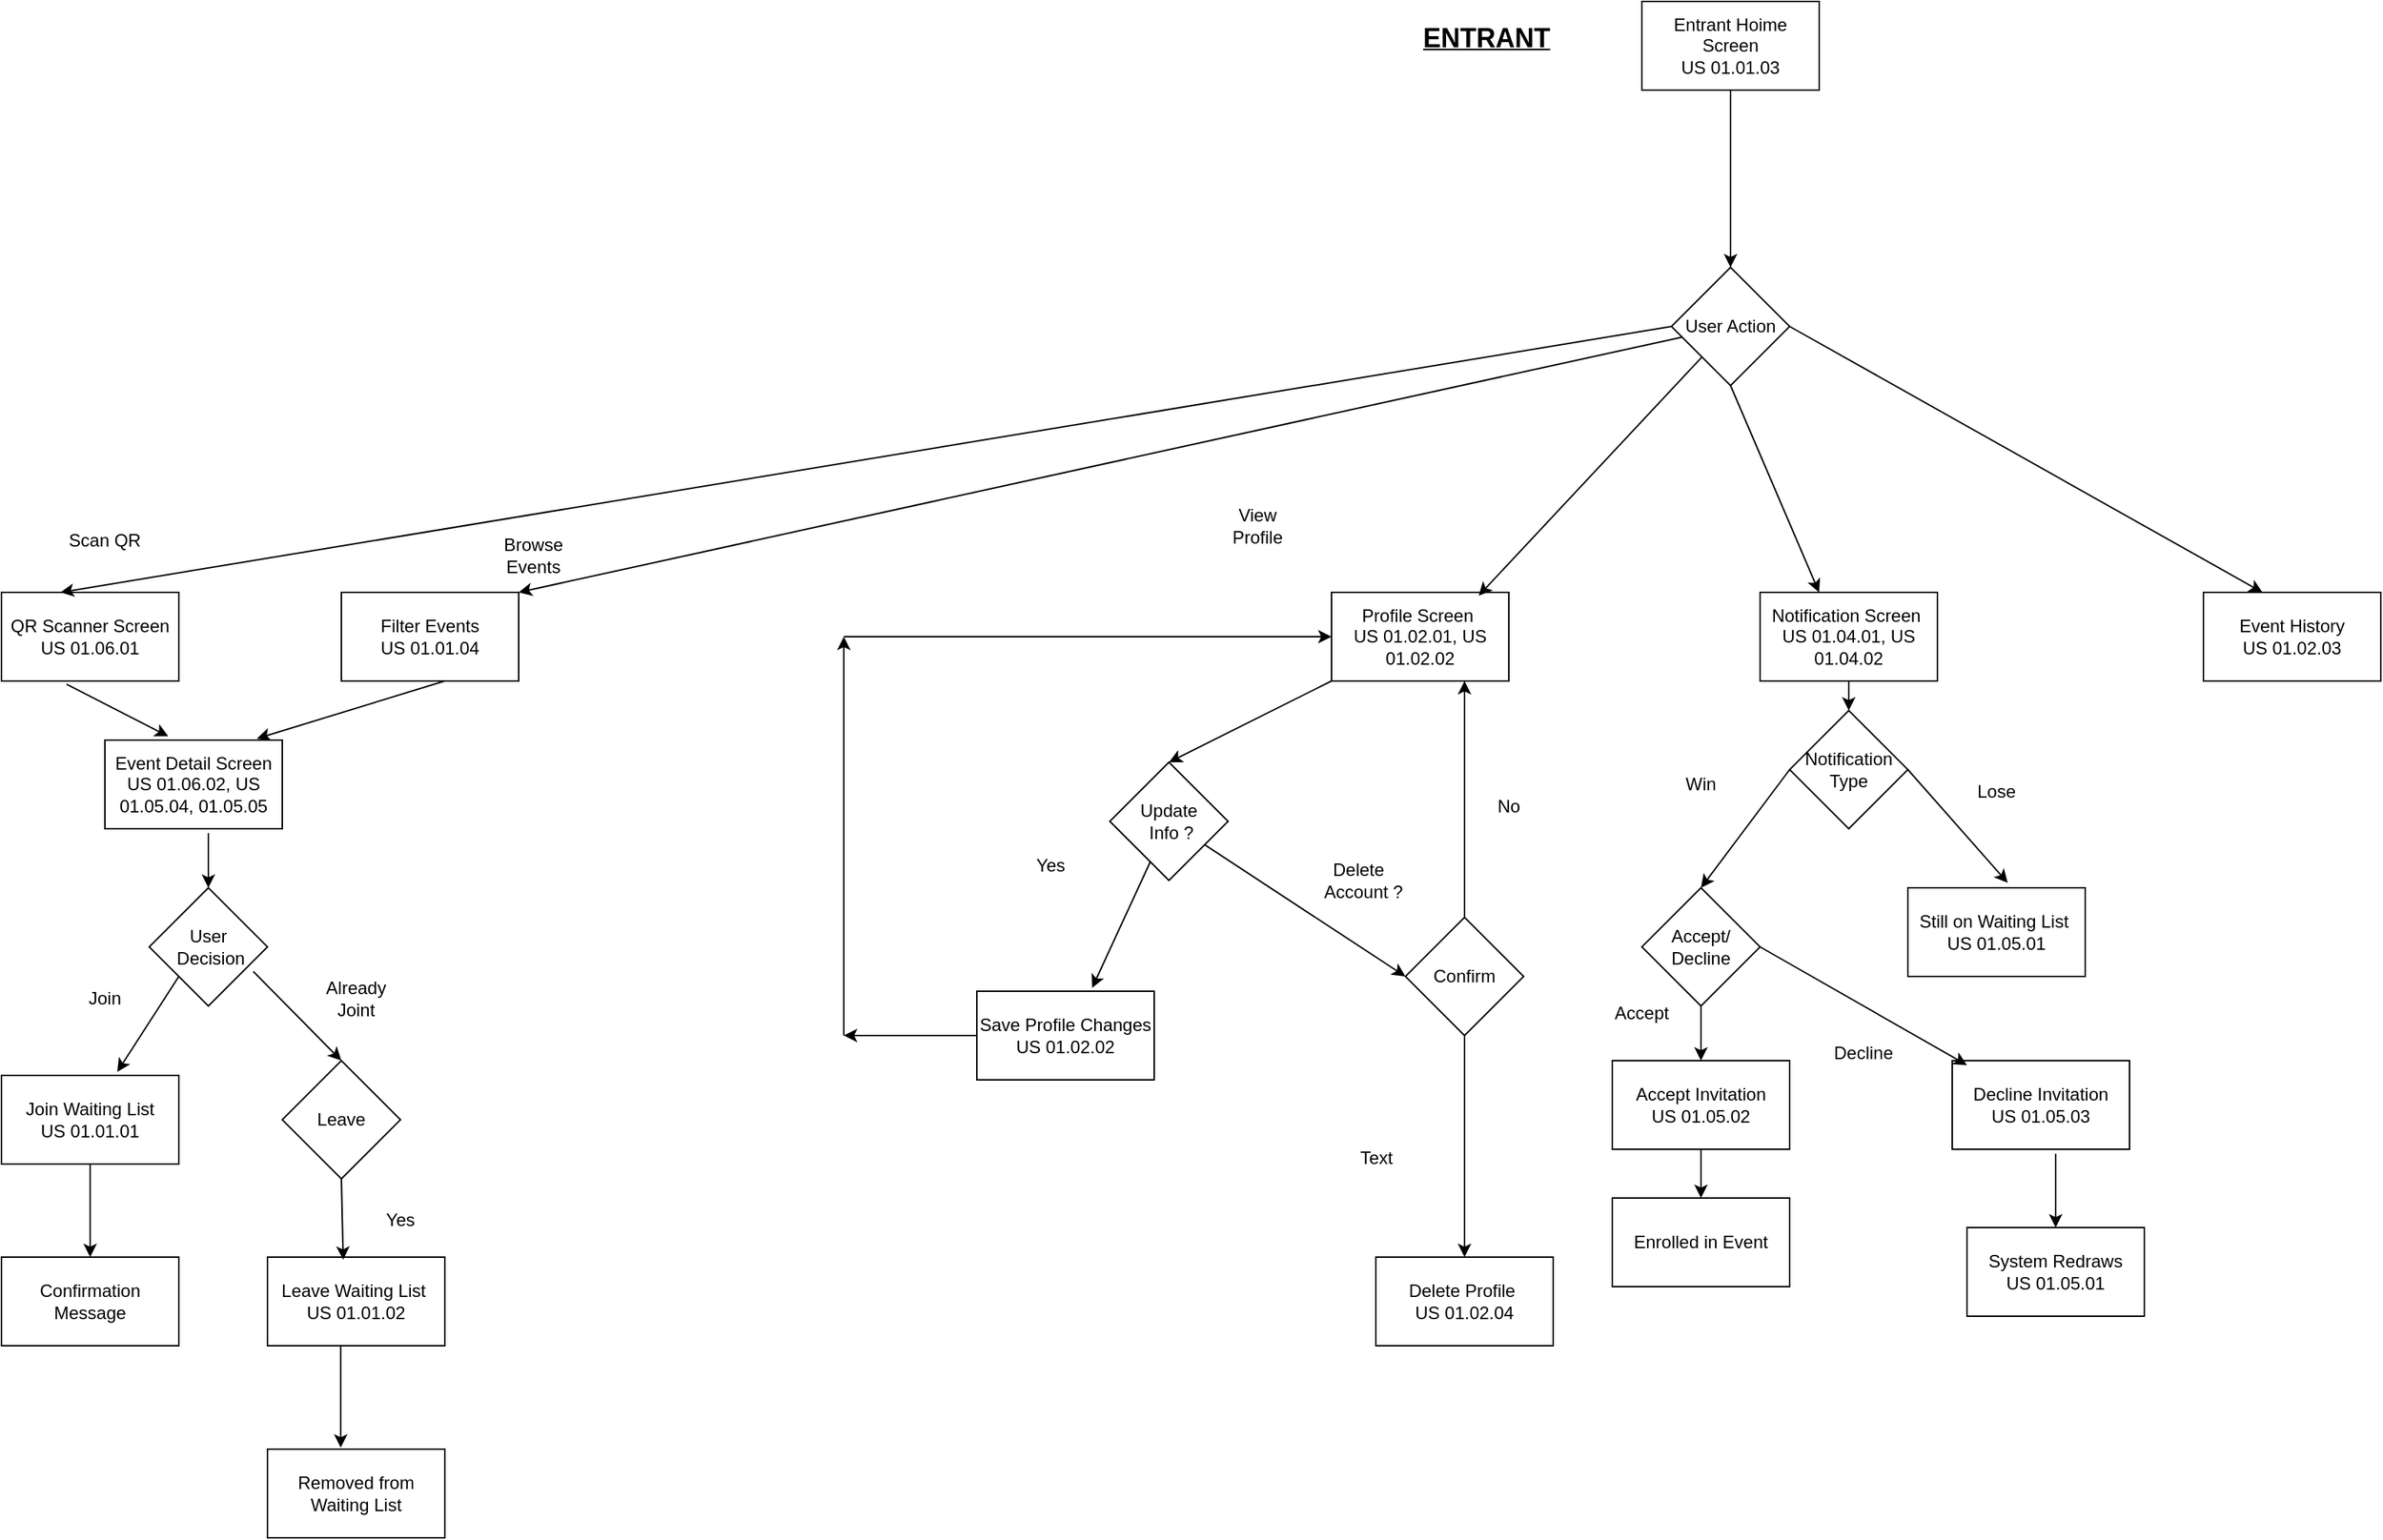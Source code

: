 <mxfile version="28.1.2">
  <diagram name="Page-1" id="TDIs4agkzmpdHli8bAOU">
    <mxGraphModel dx="1028" dy="707" grid="1" gridSize="10" guides="1" tooltips="1" connect="1" arrows="1" fold="1" page="1" pageScale="1" pageWidth="1654" pageHeight="1169" math="0" shadow="0">
      <root>
        <mxCell id="0" />
        <mxCell id="1" parent="0" />
        <mxCell id="u5d0pwJjkVFeFX7DWkDp-1" value="Entrant Hoime Screen&lt;div&gt;US 01.01.03&lt;/div&gt;" style="rounded=0;whiteSpace=wrap;html=1;" parent="1" vertex="1">
          <mxGeometry x="1150" y="40" width="120" height="60" as="geometry" />
        </mxCell>
        <mxCell id="u5d0pwJjkVFeFX7DWkDp-2" value="User Action" style="rhombus;whiteSpace=wrap;html=1;" parent="1" vertex="1">
          <mxGeometry x="1170" y="220" width="80" height="80" as="geometry" />
        </mxCell>
        <mxCell id="u5d0pwJjkVFeFX7DWkDp-3" value="" style="endArrow=classic;html=1;rounded=0;exitX=0.5;exitY=1;exitDx=0;exitDy=0;entryX=0.5;entryY=0;entryDx=0;entryDy=0;" parent="1" source="u5d0pwJjkVFeFX7DWkDp-1" target="u5d0pwJjkVFeFX7DWkDp-2" edge="1">
          <mxGeometry width="50" height="50" relative="1" as="geometry">
            <mxPoint x="500" y="390" as="sourcePoint" />
            <mxPoint x="550" y="340" as="targetPoint" />
          </mxGeometry>
        </mxCell>
        <mxCell id="u5d0pwJjkVFeFX7DWkDp-5" value="&lt;span style=&quot;background-color: transparent; color: light-dark(rgb(0, 0, 0), rgb(255, 255, 255));&quot;&gt;QR Scanner Screen&lt;/span&gt;&lt;div&gt;US 01.06.01&lt;/div&gt;" style="rounded=0;whiteSpace=wrap;html=1;" parent="1" vertex="1">
          <mxGeometry x="40" y="440" width="120" height="60" as="geometry" />
        </mxCell>
        <mxCell id="u5d0pwJjkVFeFX7DWkDp-6" value="&lt;div&gt;Filter Events&lt;/div&gt;&lt;div&gt;US 01.01.04&lt;/div&gt;" style="rounded=0;whiteSpace=wrap;html=1;" parent="1" vertex="1">
          <mxGeometry x="270" y="440" width="120" height="60" as="geometry" />
        </mxCell>
        <mxCell id="u5d0pwJjkVFeFX7DWkDp-8" value="Event Detail Screen&lt;div&gt;US 01.06.02, US 01.05.04, 01.05.05&lt;/div&gt;" style="rounded=0;whiteSpace=wrap;html=1;" parent="1" vertex="1">
          <mxGeometry x="110" y="540" width="120" height="60" as="geometry" />
        </mxCell>
        <mxCell id="u5d0pwJjkVFeFX7DWkDp-9" value="User&lt;div&gt;&amp;nbsp;Decision&lt;/div&gt;" style="rhombus;whiteSpace=wrap;html=1;" parent="1" vertex="1">
          <mxGeometry x="140" y="640" width="80" height="80" as="geometry" />
        </mxCell>
        <mxCell id="u5d0pwJjkVFeFX7DWkDp-10" value="&lt;div&gt;Join Waiting List&lt;/div&gt;&lt;div&gt;US 01.01.01&lt;/div&gt;" style="rounded=0;whiteSpace=wrap;html=1;" parent="1" vertex="1">
          <mxGeometry x="40" y="767" width="120" height="60" as="geometry" />
        </mxCell>
        <mxCell id="u5d0pwJjkVFeFX7DWkDp-11" value="Leave" style="rhombus;whiteSpace=wrap;html=1;" parent="1" vertex="1">
          <mxGeometry x="230" y="757" width="80" height="80" as="geometry" />
        </mxCell>
        <mxCell id="u5d0pwJjkVFeFX7DWkDp-13" value="Confirmation Message" style="rounded=0;whiteSpace=wrap;html=1;" parent="1" vertex="1">
          <mxGeometry x="40" y="890" width="120" height="60" as="geometry" />
        </mxCell>
        <mxCell id="u5d0pwJjkVFeFX7DWkDp-15" value="Leave Waiting List&amp;nbsp;&lt;div&gt;US 01.01.02&lt;/div&gt;" style="rounded=0;whiteSpace=wrap;html=1;" parent="1" vertex="1">
          <mxGeometry x="220" y="890" width="120" height="60" as="geometry" />
        </mxCell>
        <mxCell id="u5d0pwJjkVFeFX7DWkDp-16" value="Removed from Waiting List" style="rounded=0;whiteSpace=wrap;html=1;" parent="1" vertex="1">
          <mxGeometry x="220" y="1020" width="120" height="60" as="geometry" />
        </mxCell>
        <mxCell id="u5d0pwJjkVFeFX7DWkDp-23" value="" style="endArrow=classic;html=1;rounded=0;exitX=0;exitY=0.5;exitDx=0;exitDy=0;entryX=0.333;entryY=0;entryDx=0;entryDy=0;entryPerimeter=0;" parent="1" source="u5d0pwJjkVFeFX7DWkDp-2" target="u5d0pwJjkVFeFX7DWkDp-5" edge="1">
          <mxGeometry width="50" height="50" relative="1" as="geometry">
            <mxPoint x="670" y="300" as="sourcePoint" />
            <mxPoint x="240" y="420" as="targetPoint" />
          </mxGeometry>
        </mxCell>
        <mxCell id="u5d0pwJjkVFeFX7DWkDp-24" value="" style="endArrow=classic;html=1;rounded=0;entryX=1;entryY=0;entryDx=0;entryDy=0;" parent="1" source="u5d0pwJjkVFeFX7DWkDp-2" target="u5d0pwJjkVFeFX7DWkDp-6" edge="1">
          <mxGeometry width="50" height="50" relative="1" as="geometry">
            <mxPoint x="820" y="220" as="sourcePoint" />
            <mxPoint x="880" y="420" as="targetPoint" />
          </mxGeometry>
        </mxCell>
        <mxCell id="u5d0pwJjkVFeFX7DWkDp-27" value="Scan QR" style="text;html=1;align=center;verticalAlign=middle;whiteSpace=wrap;rounded=0;" parent="1" vertex="1">
          <mxGeometry x="80" y="390" width="60" height="30" as="geometry" />
        </mxCell>
        <mxCell id="u5d0pwJjkVFeFX7DWkDp-30" value="Browse Events" style="text;html=1;align=center;verticalAlign=middle;whiteSpace=wrap;rounded=0;" parent="1" vertex="1">
          <mxGeometry x="370" y="400" width="60" height="30" as="geometry" />
        </mxCell>
        <mxCell id="u5d0pwJjkVFeFX7DWkDp-32" value="" style="endArrow=classic;html=1;rounded=0;exitX=0.367;exitY=1.037;exitDx=0;exitDy=0;exitPerimeter=0;entryX=0.357;entryY=-0.043;entryDx=0;entryDy=0;entryPerimeter=0;" parent="1" source="u5d0pwJjkVFeFX7DWkDp-5" target="u5d0pwJjkVFeFX7DWkDp-8" edge="1">
          <mxGeometry width="50" height="50" relative="1" as="geometry">
            <mxPoint x="250" y="550" as="sourcePoint" />
            <mxPoint x="300" y="500" as="targetPoint" />
          </mxGeometry>
        </mxCell>
        <mxCell id="u5d0pwJjkVFeFX7DWkDp-34" value="" style="endArrow=classic;html=1;rounded=0;exitX=0.583;exitY=1;exitDx=0;exitDy=0;exitPerimeter=0;entryX=0.857;entryY=-0.017;entryDx=0;entryDy=0;entryPerimeter=0;" parent="1" source="u5d0pwJjkVFeFX7DWkDp-6" target="u5d0pwJjkVFeFX7DWkDp-8" edge="1">
          <mxGeometry width="50" height="50" relative="1" as="geometry">
            <mxPoint x="410" y="640" as="sourcePoint" />
            <mxPoint x="460" y="590" as="targetPoint" />
          </mxGeometry>
        </mxCell>
        <mxCell id="u5d0pwJjkVFeFX7DWkDp-36" value="" style="endArrow=classic;html=1;rounded=0;entryX=0.5;entryY=0;entryDx=0;entryDy=0;" parent="1" target="u5d0pwJjkVFeFX7DWkDp-9" edge="1">
          <mxGeometry width="50" height="50" relative="1" as="geometry">
            <mxPoint x="180" y="603" as="sourcePoint" />
            <mxPoint x="360" y="540" as="targetPoint" />
          </mxGeometry>
        </mxCell>
        <mxCell id="u5d0pwJjkVFeFX7DWkDp-37" value="" style="endArrow=classic;html=1;rounded=0;exitX=0;exitY=1;exitDx=0;exitDy=0;entryX=0.653;entryY=-0.04;entryDx=0;entryDy=0;entryPerimeter=0;" parent="1" source="u5d0pwJjkVFeFX7DWkDp-9" target="u5d0pwJjkVFeFX7DWkDp-10" edge="1">
          <mxGeometry width="50" height="50" relative="1" as="geometry">
            <mxPoint x="370" y="730" as="sourcePoint" />
            <mxPoint x="420" y="680" as="targetPoint" />
          </mxGeometry>
        </mxCell>
        <mxCell id="u5d0pwJjkVFeFX7DWkDp-38" value="" style="endArrow=classic;html=1;rounded=0;exitX=0.88;exitY=0.708;exitDx=0;exitDy=0;exitPerimeter=0;entryX=0.5;entryY=0;entryDx=0;entryDy=0;" parent="1" source="u5d0pwJjkVFeFX7DWkDp-9" target="u5d0pwJjkVFeFX7DWkDp-11" edge="1">
          <mxGeometry width="50" height="50" relative="1" as="geometry">
            <mxPoint x="370" y="730" as="sourcePoint" />
            <mxPoint x="420" y="680" as="targetPoint" />
          </mxGeometry>
        </mxCell>
        <mxCell id="u5d0pwJjkVFeFX7DWkDp-39" value="Already Joint" style="text;html=1;align=center;verticalAlign=middle;whiteSpace=wrap;rounded=0;" parent="1" vertex="1">
          <mxGeometry x="250" y="700" width="60" height="30" as="geometry" />
        </mxCell>
        <mxCell id="u5d0pwJjkVFeFX7DWkDp-40" value="Join" style="text;html=1;align=center;verticalAlign=middle;whiteSpace=wrap;rounded=0;" parent="1" vertex="1">
          <mxGeometry x="80" y="700" width="60" height="30" as="geometry" />
        </mxCell>
        <mxCell id="u5d0pwJjkVFeFX7DWkDp-41" value="" style="endArrow=classic;html=1;rounded=0;exitX=0.5;exitY=1;exitDx=0;exitDy=0;entryX=0.5;entryY=0;entryDx=0;entryDy=0;" parent="1" source="u5d0pwJjkVFeFX7DWkDp-10" target="u5d0pwJjkVFeFX7DWkDp-13" edge="1">
          <mxGeometry width="50" height="50" relative="1" as="geometry">
            <mxPoint x="370" y="730" as="sourcePoint" />
            <mxPoint x="420" y="680" as="targetPoint" />
          </mxGeometry>
        </mxCell>
        <mxCell id="u5d0pwJjkVFeFX7DWkDp-42" value="" style="endArrow=classic;html=1;rounded=0;entryX=0.427;entryY=0.03;entryDx=0;entryDy=0;exitX=0.5;exitY=1;exitDx=0;exitDy=0;entryPerimeter=0;" parent="1" source="u5d0pwJjkVFeFX7DWkDp-11" target="u5d0pwJjkVFeFX7DWkDp-15" edge="1">
          <mxGeometry width="50" height="50" relative="1" as="geometry">
            <mxPoint x="370" y="730" as="sourcePoint" />
            <mxPoint x="420" y="680" as="targetPoint" />
          </mxGeometry>
        </mxCell>
        <mxCell id="u5d0pwJjkVFeFX7DWkDp-43" value="Yes" style="text;html=1;align=center;verticalAlign=middle;whiteSpace=wrap;rounded=0;" parent="1" vertex="1">
          <mxGeometry x="280" y="850" width="60" height="30" as="geometry" />
        </mxCell>
        <mxCell id="u5d0pwJjkVFeFX7DWkDp-44" value="" style="endArrow=classic;html=1;rounded=0;exitX=0.413;exitY=0.99;exitDx=0;exitDy=0;exitPerimeter=0;entryX=0.413;entryY=-0.017;entryDx=0;entryDy=0;entryPerimeter=0;" parent="1" source="u5d0pwJjkVFeFX7DWkDp-15" target="u5d0pwJjkVFeFX7DWkDp-16" edge="1">
          <mxGeometry width="50" height="50" relative="1" as="geometry">
            <mxPoint x="370" y="1030" as="sourcePoint" />
            <mxPoint x="420" y="980" as="targetPoint" />
          </mxGeometry>
        </mxCell>
        <mxCell id="u5d0pwJjkVFeFX7DWkDp-45" value="Profile Screen&amp;nbsp;&lt;div&gt;US 01.02.01,&amp;nbsp;&lt;span style=&quot;background-color: transparent; color: light-dark(rgb(0, 0, 0), rgb(255, 255, 255));&quot;&gt;US 01.02.02&lt;/span&gt;&lt;/div&gt;" style="rounded=0;whiteSpace=wrap;html=1;" parent="1" vertex="1">
          <mxGeometry x="940" y="440" width="120" height="60" as="geometry" />
        </mxCell>
        <mxCell id="u5d0pwJjkVFeFX7DWkDp-46" value="" style="endArrow=classic;html=1;rounded=0;entryX=0.83;entryY=0.037;entryDx=0;entryDy=0;entryPerimeter=0;" parent="1" source="u5d0pwJjkVFeFX7DWkDp-2" target="u5d0pwJjkVFeFX7DWkDp-45" edge="1">
          <mxGeometry width="50" height="50" relative="1" as="geometry">
            <mxPoint x="880" y="420" as="sourcePoint" />
            <mxPoint x="990" y="540" as="targetPoint" />
          </mxGeometry>
        </mxCell>
        <mxCell id="u5d0pwJjkVFeFX7DWkDp-47" value="" style="endArrow=classic;html=1;rounded=0;entryX=0.65;entryY=-0.037;entryDx=0;entryDy=0;entryPerimeter=0;" parent="1" source="u5d0pwJjkVFeFX7DWkDp-50" target="u5d0pwJjkVFeFX7DWkDp-51" edge="1">
          <mxGeometry width="50" height="50" relative="1" as="geometry">
            <mxPoint x="570" y="630" as="sourcePoint" />
            <mxPoint x="605" y="595" as="targetPoint" />
          </mxGeometry>
        </mxCell>
        <mxCell id="u5d0pwJjkVFeFX7DWkDp-49" value="View Profile" style="text;html=1;align=center;verticalAlign=middle;whiteSpace=wrap;rounded=0;" parent="1" vertex="1">
          <mxGeometry x="860" y="380" width="60" height="30" as="geometry" />
        </mxCell>
        <mxCell id="u5d0pwJjkVFeFX7DWkDp-50" value="Update&lt;div&gt;&amp;nbsp;Info ?&lt;/div&gt;" style="rhombus;whiteSpace=wrap;html=1;" parent="1" vertex="1">
          <mxGeometry x="790" y="555" width="80" height="80" as="geometry" />
        </mxCell>
        <mxCell id="u5d0pwJjkVFeFX7DWkDp-51" value="Save Profile Changes&lt;div&gt;US 01.02.02&lt;/div&gt;" style="rounded=0;whiteSpace=wrap;html=1;" parent="1" vertex="1">
          <mxGeometry x="700" y="710" width="120" height="60" as="geometry" />
        </mxCell>
        <mxCell id="u5d0pwJjkVFeFX7DWkDp-52" value="" style="endArrow=classic;html=1;rounded=0;exitX=0;exitY=1;exitDx=0;exitDy=0;entryX=0.5;entryY=0;entryDx=0;entryDy=0;" parent="1" source="u5d0pwJjkVFeFX7DWkDp-45" target="u5d0pwJjkVFeFX7DWkDp-50" edge="1">
          <mxGeometry width="50" height="50" relative="1" as="geometry">
            <mxPoint x="730" y="630" as="sourcePoint" />
            <mxPoint x="780" y="580" as="targetPoint" />
          </mxGeometry>
        </mxCell>
        <mxCell id="u5d0pwJjkVFeFX7DWkDp-53" value="Yes" style="text;html=1;align=center;verticalAlign=middle;whiteSpace=wrap;rounded=0;" parent="1" vertex="1">
          <mxGeometry x="720" y="610" width="60" height="30" as="geometry" />
        </mxCell>
        <mxCell id="u5d0pwJjkVFeFX7DWkDp-54" value="" style="endArrow=classic;html=1;rounded=0;entryX=0;entryY=0.5;entryDx=0;entryDy=0;" parent="1" source="u5d0pwJjkVFeFX7DWkDp-50" target="u5d0pwJjkVFeFX7DWkDp-57" edge="1">
          <mxGeometry width="50" height="50" relative="1" as="geometry">
            <mxPoint x="730" y="630" as="sourcePoint" />
            <mxPoint x="875.517" y="700" as="targetPoint" />
            <Array as="points" />
          </mxGeometry>
        </mxCell>
        <mxCell id="u5d0pwJjkVFeFX7DWkDp-56" value="Delete&amp;nbsp; &amp;nbsp;Account ?" style="text;html=1;align=center;verticalAlign=middle;whiteSpace=wrap;rounded=0;" parent="1" vertex="1">
          <mxGeometry x="930" y="620" width="60" height="30" as="geometry" />
        </mxCell>
        <mxCell id="u5d0pwJjkVFeFX7DWkDp-57" value="Confirm" style="rhombus;whiteSpace=wrap;html=1;" parent="1" vertex="1">
          <mxGeometry x="990" y="660" width="80" height="80" as="geometry" />
        </mxCell>
        <mxCell id="u5d0pwJjkVFeFX7DWkDp-58" value="" style="endArrow=classic;html=1;rounded=0;entryX=0.75;entryY=1;entryDx=0;entryDy=0;exitX=0.5;exitY=0;exitDx=0;exitDy=0;" parent="1" source="u5d0pwJjkVFeFX7DWkDp-57" target="u5d0pwJjkVFeFX7DWkDp-45" edge="1">
          <mxGeometry width="50" height="50" relative="1" as="geometry">
            <mxPoint x="730" y="630" as="sourcePoint" />
            <mxPoint x="780" y="580" as="targetPoint" />
          </mxGeometry>
        </mxCell>
        <mxCell id="u5d0pwJjkVFeFX7DWkDp-59" value="No" style="text;html=1;align=center;verticalAlign=middle;whiteSpace=wrap;rounded=0;" parent="1" vertex="1">
          <mxGeometry x="1030" y="570" width="60" height="30" as="geometry" />
        </mxCell>
        <mxCell id="u5d0pwJjkVFeFX7DWkDp-62" value="Delete Profile&amp;nbsp;&lt;div&gt;US 01.02.04&lt;/div&gt;" style="rounded=0;whiteSpace=wrap;html=1;" parent="1" vertex="1">
          <mxGeometry x="970" y="890" width="120" height="60" as="geometry" />
        </mxCell>
        <mxCell id="u5d0pwJjkVFeFX7DWkDp-63" value="" style="endArrow=classic;html=1;rounded=0;exitX=0.5;exitY=1;exitDx=0;exitDy=0;entryX=0.5;entryY=0;entryDx=0;entryDy=0;" parent="1" source="u5d0pwJjkVFeFX7DWkDp-57" target="u5d0pwJjkVFeFX7DWkDp-62" edge="1">
          <mxGeometry width="50" height="50" relative="1" as="geometry">
            <mxPoint x="730" y="630" as="sourcePoint" />
            <mxPoint x="780" y="580" as="targetPoint" />
          </mxGeometry>
        </mxCell>
        <mxCell id="u5d0pwJjkVFeFX7DWkDp-64" value="Notification Screen&amp;nbsp;&lt;div&gt;US 01.04.01, US 01.04.02&lt;/div&gt;" style="rounded=0;whiteSpace=wrap;html=1;" parent="1" vertex="1">
          <mxGeometry x="1230" y="440" width="120" height="60" as="geometry" />
        </mxCell>
        <mxCell id="u5d0pwJjkVFeFX7DWkDp-65" value="Notification Type" style="rhombus;whiteSpace=wrap;html=1;" parent="1" vertex="1">
          <mxGeometry x="1250" y="520" width="80" height="80" as="geometry" />
        </mxCell>
        <mxCell id="u5d0pwJjkVFeFX7DWkDp-66" value="Accept/&lt;div&gt;Decline&lt;/div&gt;" style="rhombus;whiteSpace=wrap;html=1;" parent="1" vertex="1">
          <mxGeometry x="1150" y="640" width="80" height="80" as="geometry" />
        </mxCell>
        <mxCell id="u5d0pwJjkVFeFX7DWkDp-67" value="Still on Waiting List&amp;nbsp;&lt;div&gt;US 01.05.01&lt;/div&gt;" style="rounded=0;whiteSpace=wrap;html=1;" parent="1" vertex="1">
          <mxGeometry x="1330" y="640" width="120" height="60" as="geometry" />
        </mxCell>
        <mxCell id="u5d0pwJjkVFeFX7DWkDp-68" value="Accept Invitation&lt;div&gt;US 01.05.02&lt;/div&gt;" style="rounded=0;whiteSpace=wrap;html=1;" parent="1" vertex="1">
          <mxGeometry x="1130" y="757" width="120" height="60" as="geometry" />
        </mxCell>
        <mxCell id="u5d0pwJjkVFeFX7DWkDp-69" value="Enrolled in Event" style="rounded=0;whiteSpace=wrap;html=1;" parent="1" vertex="1">
          <mxGeometry x="1130" y="850" width="120" height="60" as="geometry" />
        </mxCell>
        <mxCell id="u5d0pwJjkVFeFX7DWkDp-70" value="Decline Invitation&lt;div&gt;US 01.05.03&lt;/div&gt;" style="rounded=0;whiteSpace=wrap;html=1;" parent="1" vertex="1">
          <mxGeometry x="1360" y="757" width="120" height="60" as="geometry" />
        </mxCell>
        <mxCell id="u5d0pwJjkVFeFX7DWkDp-71" value="System Redraws&lt;div&gt;US 01.05.01&lt;/div&gt;" style="rounded=0;whiteSpace=wrap;html=1;" parent="1" vertex="1">
          <mxGeometry x="1370" y="870" width="120" height="60" as="geometry" />
        </mxCell>
        <mxCell id="u5d0pwJjkVFeFX7DWkDp-72" value="" style="endArrow=classic;html=1;rounded=0;entryX=0.083;entryY=0.05;entryDx=0;entryDy=0;entryPerimeter=0;exitX=1;exitY=0.5;exitDx=0;exitDy=0;" parent="1" source="u5d0pwJjkVFeFX7DWkDp-66" target="u5d0pwJjkVFeFX7DWkDp-70" edge="1">
          <mxGeometry width="50" height="50" relative="1" as="geometry">
            <mxPoint x="1200" y="710" as="sourcePoint" />
            <mxPoint x="1250" y="660" as="targetPoint" />
            <Array as="points" />
          </mxGeometry>
        </mxCell>
        <mxCell id="u5d0pwJjkVFeFX7DWkDp-73" value="" style="endArrow=classic;html=1;rounded=0;entryX=0.5;entryY=0;entryDx=0;entryDy=0;exitX=0.5;exitY=1;exitDx=0;exitDy=0;" parent="1" source="u5d0pwJjkVFeFX7DWkDp-66" target="u5d0pwJjkVFeFX7DWkDp-68" edge="1">
          <mxGeometry width="50" height="50" relative="1" as="geometry">
            <mxPoint x="1030" y="630" as="sourcePoint" />
            <mxPoint x="1080" y="580" as="targetPoint" />
            <Array as="points" />
          </mxGeometry>
        </mxCell>
        <mxCell id="u5d0pwJjkVFeFX7DWkDp-75" value="Accept" style="text;html=1;align=center;verticalAlign=middle;whiteSpace=wrap;rounded=0;" parent="1" vertex="1">
          <mxGeometry x="1120" y="710" width="60" height="30" as="geometry" />
        </mxCell>
        <mxCell id="u5d0pwJjkVFeFX7DWkDp-77" value="Decline" style="text;html=1;align=center;verticalAlign=middle;whiteSpace=wrap;rounded=0;" parent="1" vertex="1">
          <mxGeometry x="1270" y="737" width="60" height="30" as="geometry" />
        </mxCell>
        <mxCell id="u5d0pwJjkVFeFX7DWkDp-78" value="" style="endArrow=classic;html=1;rounded=0;entryX=0.5;entryY=0;entryDx=0;entryDy=0;exitX=0.5;exitY=1;exitDx=0;exitDy=0;" parent="1" source="u5d0pwJjkVFeFX7DWkDp-68" target="u5d0pwJjkVFeFX7DWkDp-69" edge="1">
          <mxGeometry width="50" height="50" relative="1" as="geometry">
            <mxPoint x="1030" y="630" as="sourcePoint" />
            <mxPoint x="1080" y="580" as="targetPoint" />
          </mxGeometry>
        </mxCell>
        <mxCell id="u5d0pwJjkVFeFX7DWkDp-80" value="" style="endArrow=classic;html=1;rounded=0;" parent="1" target="u5d0pwJjkVFeFX7DWkDp-71" edge="1">
          <mxGeometry width="50" height="50" relative="1" as="geometry">
            <mxPoint x="1430" y="820" as="sourcePoint" />
            <mxPoint x="1480" y="770" as="targetPoint" />
          </mxGeometry>
        </mxCell>
        <mxCell id="u5d0pwJjkVFeFX7DWkDp-81" value="" style="endArrow=classic;html=1;rounded=0;entryX=0.563;entryY=-0.057;entryDx=0;entryDy=0;entryPerimeter=0;exitX=1;exitY=0.5;exitDx=0;exitDy=0;" parent="1" source="u5d0pwJjkVFeFX7DWkDp-65" target="u5d0pwJjkVFeFX7DWkDp-67" edge="1">
          <mxGeometry width="50" height="50" relative="1" as="geometry">
            <mxPoint x="1030" y="630" as="sourcePoint" />
            <mxPoint x="1080" y="580" as="targetPoint" />
          </mxGeometry>
        </mxCell>
        <mxCell id="u5d0pwJjkVFeFX7DWkDp-82" value="" style="endArrow=classic;html=1;rounded=0;exitX=0;exitY=0.5;exitDx=0;exitDy=0;entryX=0.5;entryY=0;entryDx=0;entryDy=0;" parent="1" source="u5d0pwJjkVFeFX7DWkDp-65" target="u5d0pwJjkVFeFX7DWkDp-66" edge="1">
          <mxGeometry width="50" height="50" relative="1" as="geometry">
            <mxPoint x="1030" y="630" as="sourcePoint" />
            <mxPoint x="1080" y="580" as="targetPoint" />
          </mxGeometry>
        </mxCell>
        <mxCell id="u5d0pwJjkVFeFX7DWkDp-83" value="Win" style="text;html=1;align=center;verticalAlign=middle;whiteSpace=wrap;rounded=0;" parent="1" vertex="1">
          <mxGeometry x="1160" y="555" width="60" height="30" as="geometry" />
        </mxCell>
        <mxCell id="u5d0pwJjkVFeFX7DWkDp-84" value="Lose" style="text;html=1;align=center;verticalAlign=middle;whiteSpace=wrap;rounded=0;" parent="1" vertex="1">
          <mxGeometry x="1360" y="560" width="60" height="30" as="geometry" />
        </mxCell>
        <mxCell id="u5d0pwJjkVFeFX7DWkDp-85" value="" style="endArrow=classic;html=1;rounded=0;exitX=0.5;exitY=1;exitDx=0;exitDy=0;" parent="1" source="u5d0pwJjkVFeFX7DWkDp-64" target="u5d0pwJjkVFeFX7DWkDp-65" edge="1">
          <mxGeometry width="50" height="50" relative="1" as="geometry">
            <mxPoint x="1060" y="570" as="sourcePoint" />
            <mxPoint x="1110" y="520" as="targetPoint" />
          </mxGeometry>
        </mxCell>
        <mxCell id="u5d0pwJjkVFeFX7DWkDp-87" value="" style="endArrow=classic;html=1;rounded=0;exitX=0.5;exitY=1;exitDx=0;exitDy=0;entryX=0.333;entryY=0;entryDx=0;entryDy=0;entryPerimeter=0;" parent="1" source="u5d0pwJjkVFeFX7DWkDp-2" target="u5d0pwJjkVFeFX7DWkDp-64" edge="1">
          <mxGeometry width="50" height="50" relative="1" as="geometry">
            <mxPoint x="1270" y="380" as="sourcePoint" />
            <mxPoint x="1320" y="330" as="targetPoint" />
          </mxGeometry>
        </mxCell>
        <mxCell id="u5d0pwJjkVFeFX7DWkDp-89" value="Event History&lt;div&gt;US 01.02.03&lt;/div&gt;" style="rounded=0;whiteSpace=wrap;html=1;" parent="1" vertex="1">
          <mxGeometry x="1530" y="440" width="120" height="60" as="geometry" />
        </mxCell>
        <mxCell id="u5d0pwJjkVFeFX7DWkDp-90" value="" style="endArrow=classic;html=1;rounded=0;exitX=1;exitY=0.5;exitDx=0;exitDy=0;entryX=0.333;entryY=0;entryDx=0;entryDy=0;entryPerimeter=0;" parent="1" source="u5d0pwJjkVFeFX7DWkDp-2" target="u5d0pwJjkVFeFX7DWkDp-89" edge="1">
          <mxGeometry width="50" height="50" relative="1" as="geometry">
            <mxPoint x="1610" y="190" as="sourcePoint" />
            <mxPoint x="1660" y="140" as="targetPoint" />
          </mxGeometry>
        </mxCell>
        <mxCell id="u5d0pwJjkVFeFX7DWkDp-95" value="" style="endArrow=classic;html=1;rounded=0;exitX=0;exitY=0.5;exitDx=0;exitDy=0;" parent="1" source="u5d0pwJjkVFeFX7DWkDp-51" edge="1">
          <mxGeometry width="50" height="50" relative="1" as="geometry">
            <mxPoint x="810" y="690" as="sourcePoint" />
            <mxPoint x="610" y="740" as="targetPoint" />
          </mxGeometry>
        </mxCell>
        <mxCell id="u5d0pwJjkVFeFX7DWkDp-99" value="" style="endArrow=classic;html=1;rounded=0;" parent="1" edge="1">
          <mxGeometry width="50" height="50" relative="1" as="geometry">
            <mxPoint x="610" y="740" as="sourcePoint" />
            <mxPoint x="610" y="470" as="targetPoint" />
          </mxGeometry>
        </mxCell>
        <mxCell id="u5d0pwJjkVFeFX7DWkDp-102" value="" style="endArrow=classic;html=1;rounded=0;entryX=0;entryY=0.5;entryDx=0;entryDy=0;" parent="1" target="u5d0pwJjkVFeFX7DWkDp-45" edge="1">
          <mxGeometry width="50" height="50" relative="1" as="geometry">
            <mxPoint x="610" y="470" as="sourcePoint" />
            <mxPoint x="770" y="460" as="targetPoint" />
          </mxGeometry>
        </mxCell>
        <mxCell id="u5d0pwJjkVFeFX7DWkDp-103" value="Text" style="text;html=1;align=center;verticalAlign=middle;resizable=0;points=[];autosize=1;strokeColor=none;fillColor=none;" parent="1" vertex="1">
          <mxGeometry x="945" y="808" width="50" height="30" as="geometry" />
        </mxCell>
        <mxCell id="S_qpZ4t-oYRll_zXH8n6-1" value="&lt;b&gt;&lt;font style=&quot;font-size: 18px;&quot;&gt;&lt;u&gt;ENTRANT&lt;/u&gt;&lt;/font&gt;&lt;/b&gt;" style="text;html=1;align=center;verticalAlign=middle;whiteSpace=wrap;rounded=0;" vertex="1" parent="1">
          <mxGeometry x="980" y="50" width="130" height="30" as="geometry" />
        </mxCell>
      </root>
    </mxGraphModel>
  </diagram>
</mxfile>
